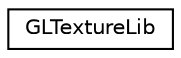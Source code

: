 digraph "Graphical Class Hierarchy"
{
  edge [fontname="Helvetica",fontsize="10",labelfontname="Helvetica",labelfontsize="10"];
  node [fontname="Helvetica",fontsize="10",shape=record];
  rankdir="LR";
  Node1 [label="GLTextureLib",height=0.2,width=0.4,color="black", fillcolor="white", style="filled",URL="$class_g_l_texture_lib.html",tooltip="Simple class for loading in and managing OpenGL textures. "];
}
